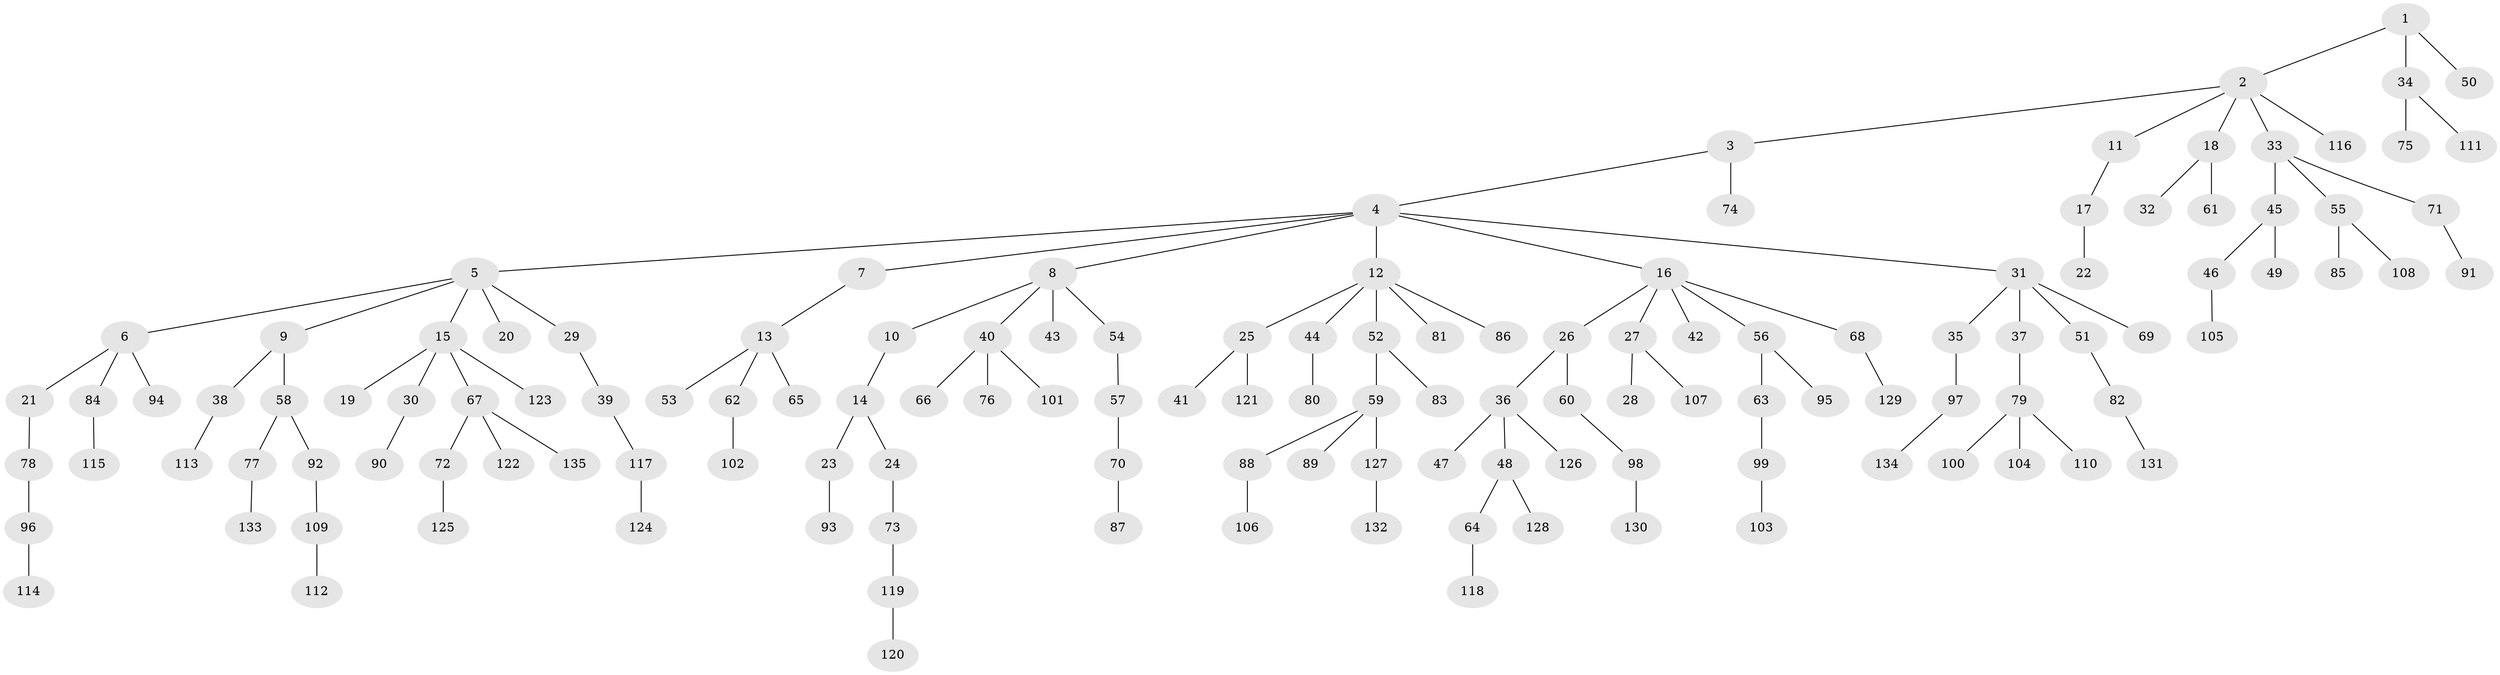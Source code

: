 // coarse degree distribution, {5: 0.037037037037037035, 2: 0.2962962962962963, 7: 0.018518518518518517, 4: 0.037037037037037035, 3: 0.14814814814814814, 1: 0.46296296296296297}
// Generated by graph-tools (version 1.1) at 2025/51/03/04/25 22:51:48]
// undirected, 135 vertices, 134 edges
graph export_dot {
  node [color=gray90,style=filled];
  1;
  2;
  3;
  4;
  5;
  6;
  7;
  8;
  9;
  10;
  11;
  12;
  13;
  14;
  15;
  16;
  17;
  18;
  19;
  20;
  21;
  22;
  23;
  24;
  25;
  26;
  27;
  28;
  29;
  30;
  31;
  32;
  33;
  34;
  35;
  36;
  37;
  38;
  39;
  40;
  41;
  42;
  43;
  44;
  45;
  46;
  47;
  48;
  49;
  50;
  51;
  52;
  53;
  54;
  55;
  56;
  57;
  58;
  59;
  60;
  61;
  62;
  63;
  64;
  65;
  66;
  67;
  68;
  69;
  70;
  71;
  72;
  73;
  74;
  75;
  76;
  77;
  78;
  79;
  80;
  81;
  82;
  83;
  84;
  85;
  86;
  87;
  88;
  89;
  90;
  91;
  92;
  93;
  94;
  95;
  96;
  97;
  98;
  99;
  100;
  101;
  102;
  103;
  104;
  105;
  106;
  107;
  108;
  109;
  110;
  111;
  112;
  113;
  114;
  115;
  116;
  117;
  118;
  119;
  120;
  121;
  122;
  123;
  124;
  125;
  126;
  127;
  128;
  129;
  130;
  131;
  132;
  133;
  134;
  135;
  1 -- 2;
  1 -- 34;
  1 -- 50;
  2 -- 3;
  2 -- 11;
  2 -- 18;
  2 -- 33;
  2 -- 116;
  3 -- 4;
  3 -- 74;
  4 -- 5;
  4 -- 7;
  4 -- 8;
  4 -- 12;
  4 -- 16;
  4 -- 31;
  5 -- 6;
  5 -- 9;
  5 -- 15;
  5 -- 20;
  5 -- 29;
  6 -- 21;
  6 -- 84;
  6 -- 94;
  7 -- 13;
  8 -- 10;
  8 -- 40;
  8 -- 43;
  8 -- 54;
  9 -- 38;
  9 -- 58;
  10 -- 14;
  11 -- 17;
  12 -- 25;
  12 -- 44;
  12 -- 52;
  12 -- 81;
  12 -- 86;
  13 -- 53;
  13 -- 62;
  13 -- 65;
  14 -- 23;
  14 -- 24;
  15 -- 19;
  15 -- 30;
  15 -- 67;
  15 -- 123;
  16 -- 26;
  16 -- 27;
  16 -- 42;
  16 -- 56;
  16 -- 68;
  17 -- 22;
  18 -- 32;
  18 -- 61;
  21 -- 78;
  23 -- 93;
  24 -- 73;
  25 -- 41;
  25 -- 121;
  26 -- 36;
  26 -- 60;
  27 -- 28;
  27 -- 107;
  29 -- 39;
  30 -- 90;
  31 -- 35;
  31 -- 37;
  31 -- 51;
  31 -- 69;
  33 -- 45;
  33 -- 55;
  33 -- 71;
  34 -- 75;
  34 -- 111;
  35 -- 97;
  36 -- 47;
  36 -- 48;
  36 -- 126;
  37 -- 79;
  38 -- 113;
  39 -- 117;
  40 -- 66;
  40 -- 76;
  40 -- 101;
  44 -- 80;
  45 -- 46;
  45 -- 49;
  46 -- 105;
  48 -- 64;
  48 -- 128;
  51 -- 82;
  52 -- 59;
  52 -- 83;
  54 -- 57;
  55 -- 85;
  55 -- 108;
  56 -- 63;
  56 -- 95;
  57 -- 70;
  58 -- 77;
  58 -- 92;
  59 -- 88;
  59 -- 89;
  59 -- 127;
  60 -- 98;
  62 -- 102;
  63 -- 99;
  64 -- 118;
  67 -- 72;
  67 -- 122;
  67 -- 135;
  68 -- 129;
  70 -- 87;
  71 -- 91;
  72 -- 125;
  73 -- 119;
  77 -- 133;
  78 -- 96;
  79 -- 100;
  79 -- 104;
  79 -- 110;
  82 -- 131;
  84 -- 115;
  88 -- 106;
  92 -- 109;
  96 -- 114;
  97 -- 134;
  98 -- 130;
  99 -- 103;
  109 -- 112;
  117 -- 124;
  119 -- 120;
  127 -- 132;
}

